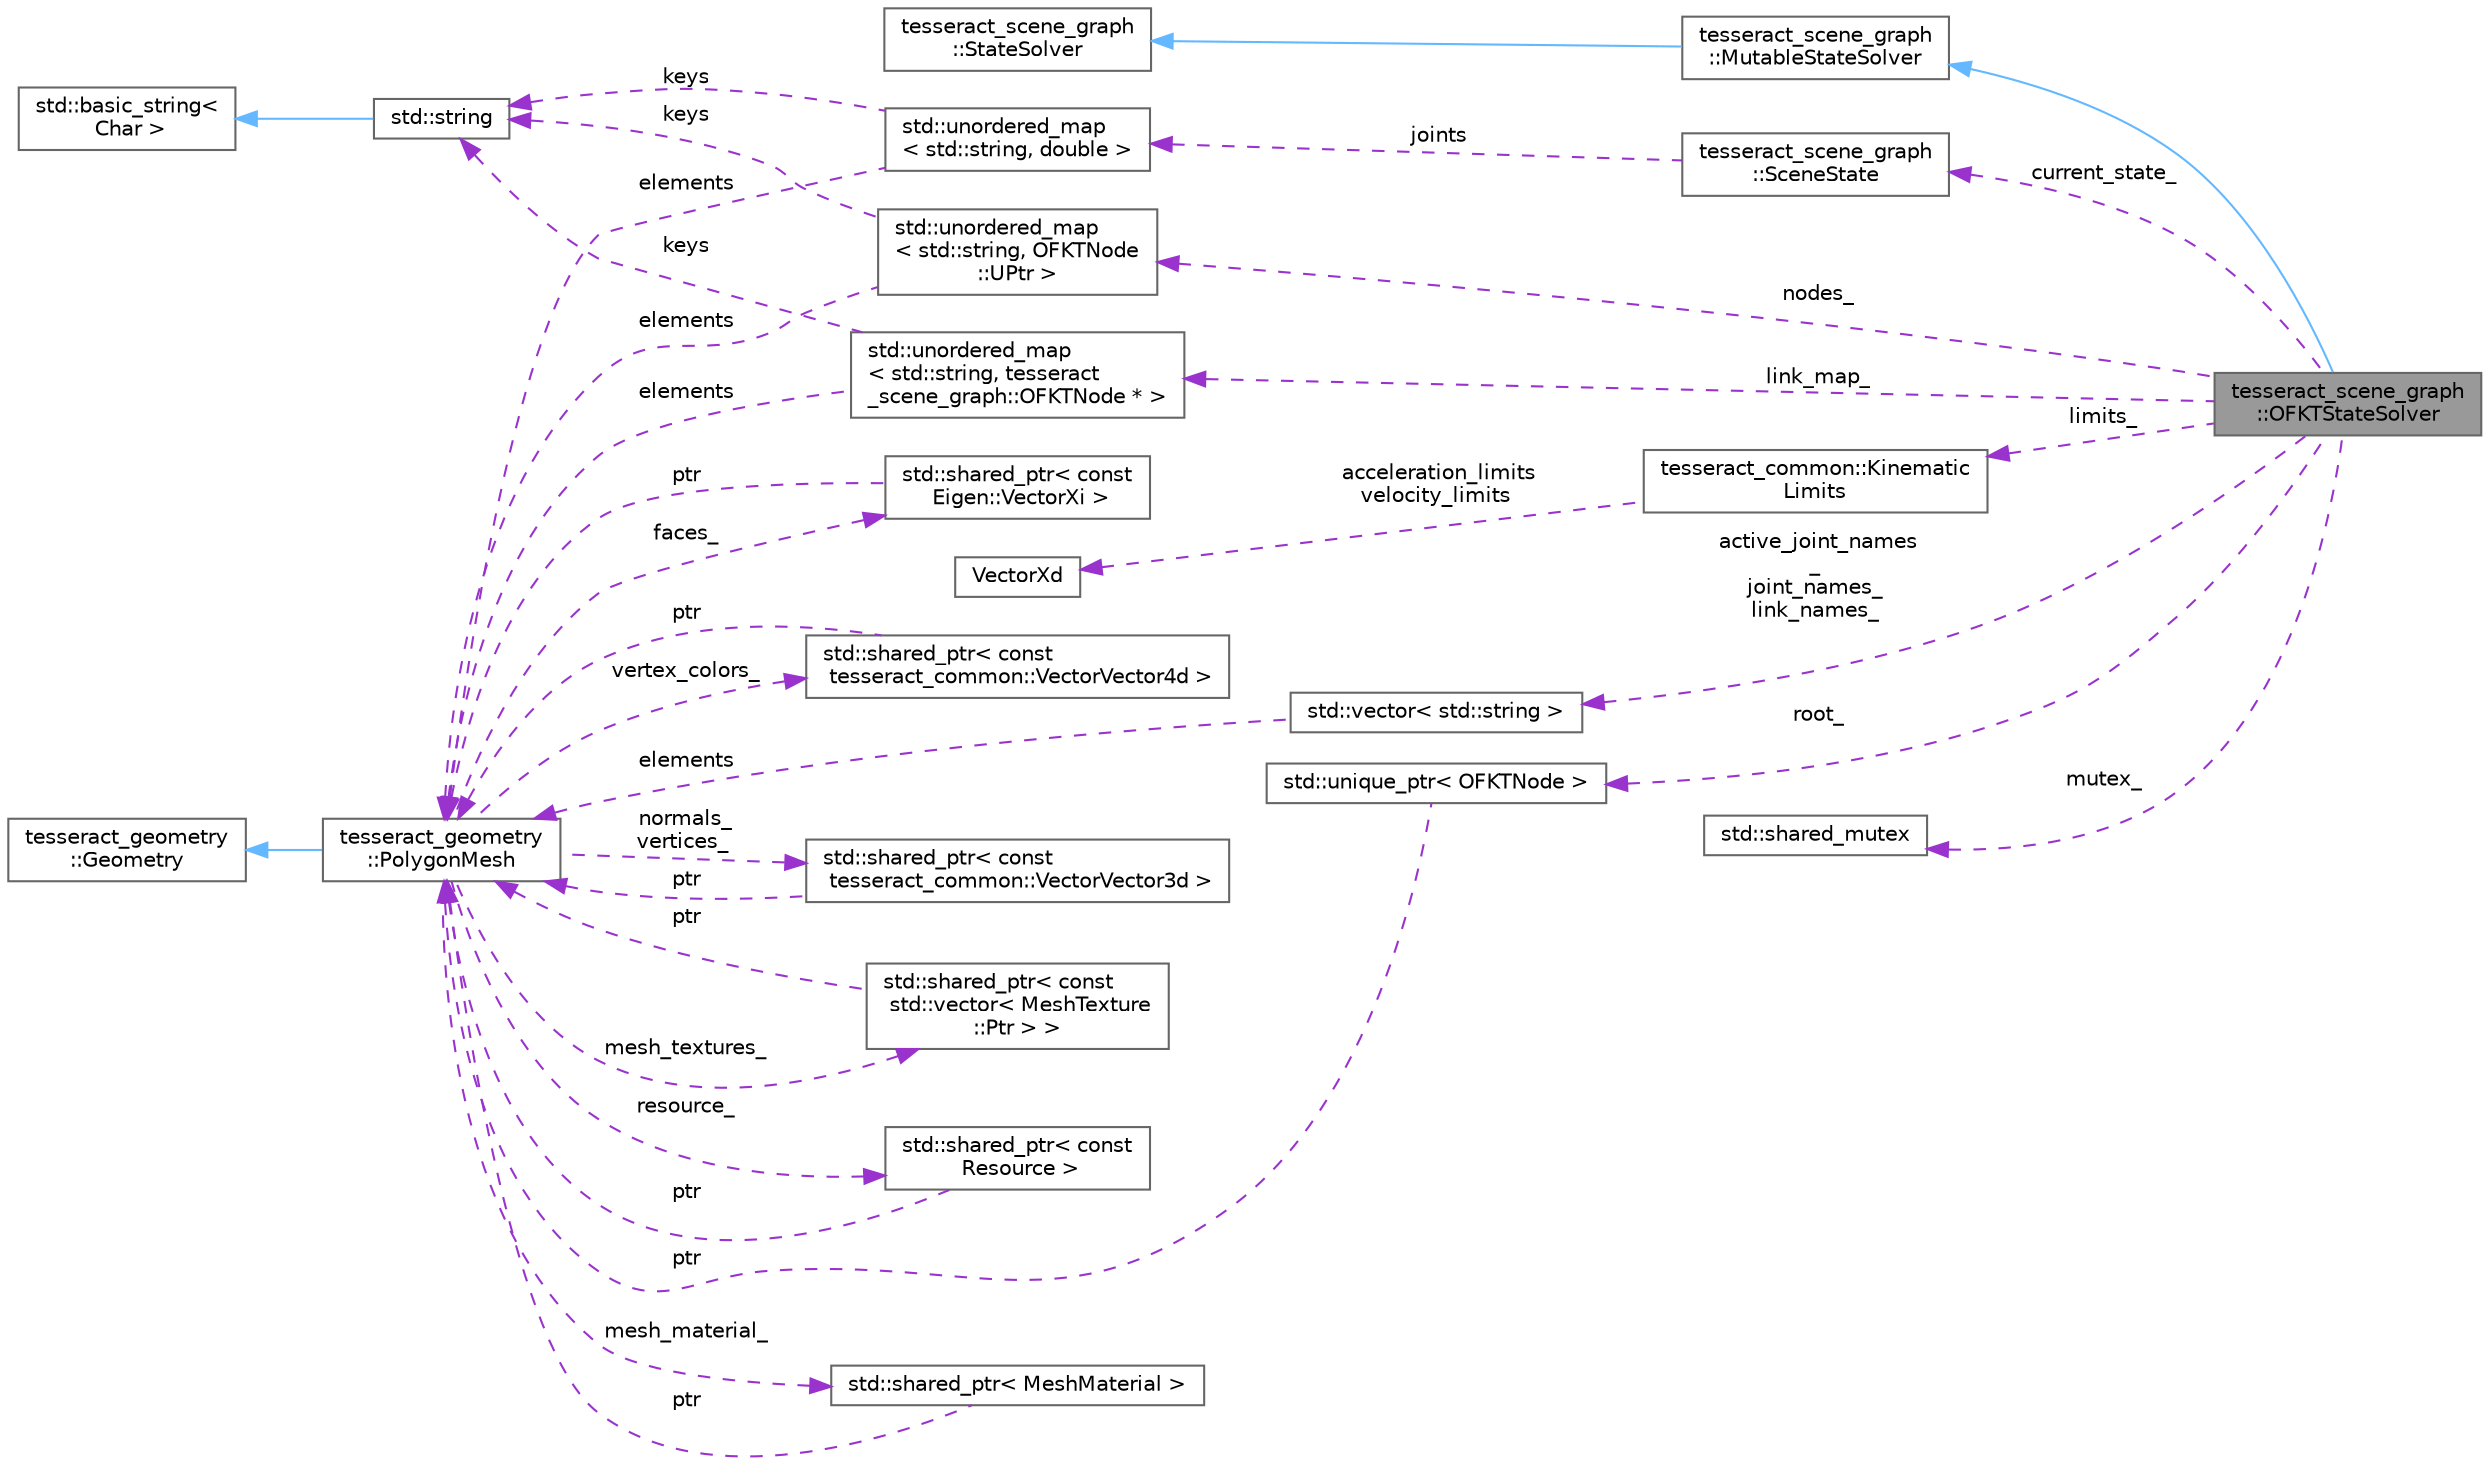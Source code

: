 digraph "tesseract_scene_graph::OFKTStateSolver"
{
 // LATEX_PDF_SIZE
  bgcolor="transparent";
  edge [fontname=Helvetica,fontsize=10,labelfontname=Helvetica,labelfontsize=10];
  node [fontname=Helvetica,fontsize=10,shape=box,height=0.2,width=0.4];
  rankdir="LR";
  Node1 [label="tesseract_scene_graph\l::OFKTStateSolver",height=0.2,width=0.4,color="gray40", fillcolor="grey60", style="filled", fontcolor="black",tooltip="An implementation of the Optimized Forward Kinematic Tree as a stat solver."];
  Node2 -> Node1 [dir="back",color="steelblue1",style="solid"];
  Node2 [label="tesseract_scene_graph\l::MutableStateSolver",height=0.2,width=0.4,color="gray40", fillcolor="white", style="filled",URL="$da/db9/classtesseract__scene__graph_1_1MutableStateSolver.html",tooltip="A mutable state solver allows you to reconfigure the solver's links and joints."];
  Node3 -> Node2 [dir="back",color="steelblue1",style="solid"];
  Node3 [label="tesseract_scene_graph\l::StateSolver",height=0.2,width=0.4,color="gray40", fillcolor="white", style="filled",URL="$d8/d95/classtesseract__scene__graph_1_1StateSolver.html",tooltip=" "];
  Node4 -> Node1 [dir="back",color="darkorchid3",style="dashed",label=" current_state_" ];
  Node4 [label="tesseract_scene_graph\l::SceneState",height=0.2,width=0.4,color="gray40", fillcolor="white", style="filled",URL="$d5/d12/structtesseract__scene__graph_1_1SceneState.html",tooltip="This holds a state of the scene."];
  Node5 -> Node4 [dir="back",color="darkorchid3",style="dashed",label=" joints" ];
  Node5 [label="std::unordered_map\l\< std::string, double \>",height=0.2,width=0.4,color="gray40", fillcolor="white", style="filled",tooltip=" "];
  Node6 -> Node5 [dir="back",color="darkorchid3",style="dashed",label=" keys" ];
  Node6 [label="std::string",height=0.2,width=0.4,color="gray40", fillcolor="white", style="filled",tooltip=" "];
  Node7 -> Node6 [dir="back",color="steelblue1",style="solid"];
  Node7 [label="std::basic_string\<\l Char \>",height=0.2,width=0.4,color="gray40", fillcolor="white", style="filled",tooltip=" "];
  Node8 -> Node5 [dir="back",color="darkorchid3",style="dashed",label=" elements" ];
  Node8 [label="tesseract_geometry\l::PolygonMesh",height=0.2,width=0.4,color="gray40", fillcolor="white", style="filled",URL="$d8/dc9/classtesseract__geometry_1_1PolygonMesh.html",tooltip=" "];
  Node9 -> Node8 [dir="back",color="steelblue1",style="solid"];
  Node9 [label="tesseract_geometry\l::Geometry",height=0.2,width=0.4,color="gray40", fillcolor="white", style="filled",URL="$df/d1a/classtesseract__geometry_1_1Geometry.html",tooltip=" "];
  Node10 -> Node8 [dir="back",color="darkorchid3",style="dashed",label=" normals_\nvertices_" ];
  Node10 [label="std::shared_ptr\< const\l tesseract_common::VectorVector3d \>",height=0.2,width=0.4,color="gray40", fillcolor="white", style="filled",tooltip=" "];
  Node8 -> Node10 [dir="back",color="darkorchid3",style="dashed",label=" ptr" ];
  Node11 -> Node8 [dir="back",color="darkorchid3",style="dashed",label=" faces_" ];
  Node11 [label="std::shared_ptr\< const\l Eigen::VectorXi \>",height=0.2,width=0.4,color="gray40", fillcolor="white", style="filled",tooltip=" "];
  Node8 -> Node11 [dir="back",color="darkorchid3",style="dashed",label=" ptr" ];
  Node12 -> Node8 [dir="back",color="darkorchid3",style="dashed",label=" resource_" ];
  Node12 [label="std::shared_ptr\< const\l Resource \>",height=0.2,width=0.4,color="gray40", fillcolor="white", style="filled",tooltip=" "];
  Node8 -> Node12 [dir="back",color="darkorchid3",style="dashed",label=" ptr" ];
  Node13 -> Node8 [dir="back",color="darkorchid3",style="dashed",label=" vertex_colors_" ];
  Node13 [label="std::shared_ptr\< const\l tesseract_common::VectorVector4d \>",height=0.2,width=0.4,color="gray40", fillcolor="white", style="filled",tooltip=" "];
  Node8 -> Node13 [dir="back",color="darkorchid3",style="dashed",label=" ptr" ];
  Node14 -> Node8 [dir="back",color="darkorchid3",style="dashed",label=" mesh_material_" ];
  Node14 [label="std::shared_ptr\< MeshMaterial \>",height=0.2,width=0.4,color="gray40", fillcolor="white", style="filled",tooltip=" "];
  Node8 -> Node14 [dir="back",color="darkorchid3",style="dashed",label=" ptr" ];
  Node15 -> Node8 [dir="back",color="darkorchid3",style="dashed",label=" mesh_textures_" ];
  Node15 [label="std::shared_ptr\< const\l std::vector\< MeshTexture\l::Ptr \> \>",height=0.2,width=0.4,color="gray40", fillcolor="white", style="filled",tooltip=" "];
  Node8 -> Node15 [dir="back",color="darkorchid3",style="dashed",label=" ptr" ];
  Node16 -> Node1 [dir="back",color="darkorchid3",style="dashed",label=" active_joint_names\l_\njoint_names_\nlink_names_" ];
  Node16 [label="std::vector\< std::string \>",height=0.2,width=0.4,color="gray40", fillcolor="white", style="filled",tooltip=" "];
  Node8 -> Node16 [dir="back",color="darkorchid3",style="dashed",label=" elements" ];
  Node17 -> Node1 [dir="back",color="darkorchid3",style="dashed",label=" nodes_" ];
  Node17 [label="std::unordered_map\l\< std::string, OFKTNode\l::UPtr \>",height=0.2,width=0.4,color="gray40", fillcolor="white", style="filled",tooltip=" "];
  Node6 -> Node17 [dir="back",color="darkorchid3",style="dashed",label=" keys" ];
  Node8 -> Node17 [dir="back",color="darkorchid3",style="dashed",label=" elements" ];
  Node18 -> Node1 [dir="back",color="darkorchid3",style="dashed",label=" link_map_" ];
  Node18 [label="std::unordered_map\l\< std::string, tesseract\l_scene_graph::OFKTNode * \>",height=0.2,width=0.4,color="gray40", fillcolor="white", style="filled",tooltip=" "];
  Node6 -> Node18 [dir="back",color="darkorchid3",style="dashed",label=" keys" ];
  Node8 -> Node18 [dir="back",color="darkorchid3",style="dashed",label=" elements" ];
  Node19 -> Node1 [dir="back",color="darkorchid3",style="dashed",label=" limits_" ];
  Node19 [label="tesseract_common::Kinematic\lLimits",height=0.2,width=0.4,color="gray40", fillcolor="white", style="filled",URL="$d2/d94/structtesseract__common_1_1KinematicLimits.html",tooltip="Store kinematic limits."];
  Node20 -> Node19 [dir="back",color="darkorchid3",style="dashed",label=" acceleration_limits\nvelocity_limits" ];
  Node20 [label="VectorXd",height=0.2,width=0.4,color="gray40", fillcolor="white", style="filled",tooltip=" "];
  Node21 -> Node1 [dir="back",color="darkorchid3",style="dashed",label=" root_" ];
  Node21 [label="std::unique_ptr\< OFKTNode \>",height=0.2,width=0.4,color="gray40", fillcolor="white", style="filled",tooltip=" "];
  Node8 -> Node21 [dir="back",color="darkorchid3",style="dashed",label=" ptr" ];
  Node22 -> Node1 [dir="back",color="darkorchid3",style="dashed",label=" mutex_" ];
  Node22 [label="std::shared_mutex",height=0.2,width=0.4,color="gray40", fillcolor="white", style="filled",tooltip=" "];
}
